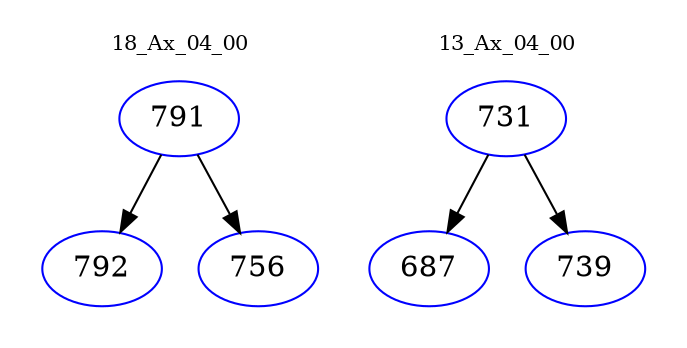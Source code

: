digraph{
subgraph cluster_0 {
color = white
label = "18_Ax_04_00";
fontsize=10;
T0_791 [label="791", color="blue"]
T0_791 -> T0_792 [color="black"]
T0_792 [label="792", color="blue"]
T0_791 -> T0_756 [color="black"]
T0_756 [label="756", color="blue"]
}
subgraph cluster_1 {
color = white
label = "13_Ax_04_00";
fontsize=10;
T1_731 [label="731", color="blue"]
T1_731 -> T1_687 [color="black"]
T1_687 [label="687", color="blue"]
T1_731 -> T1_739 [color="black"]
T1_739 [label="739", color="blue"]
}
}
